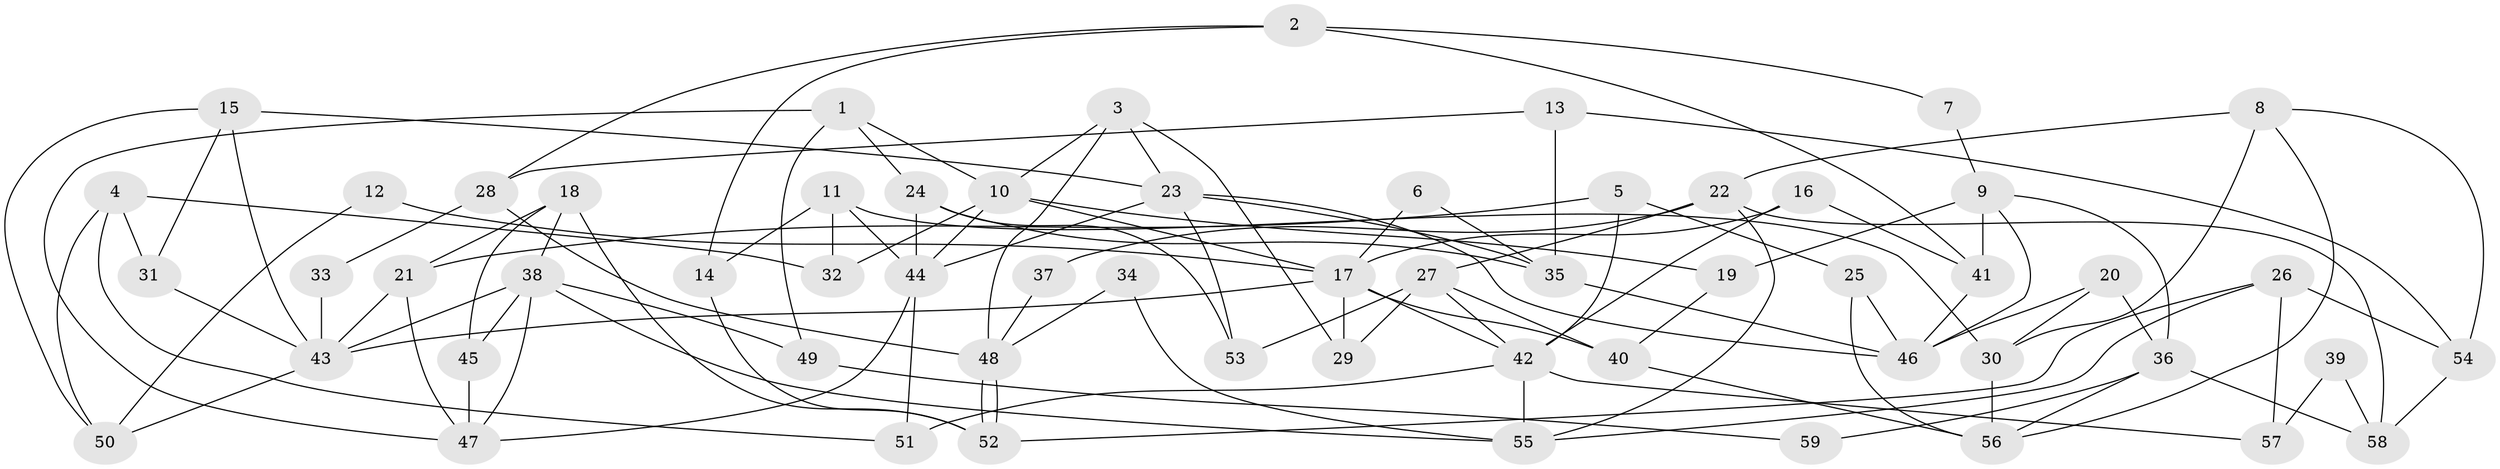 // Generated by graph-tools (version 1.1) at 2025/01/03/09/25 03:01:58]
// undirected, 59 vertices, 118 edges
graph export_dot {
graph [start="1"]
  node [color=gray90,style=filled];
  1;
  2;
  3;
  4;
  5;
  6;
  7;
  8;
  9;
  10;
  11;
  12;
  13;
  14;
  15;
  16;
  17;
  18;
  19;
  20;
  21;
  22;
  23;
  24;
  25;
  26;
  27;
  28;
  29;
  30;
  31;
  32;
  33;
  34;
  35;
  36;
  37;
  38;
  39;
  40;
  41;
  42;
  43;
  44;
  45;
  46;
  47;
  48;
  49;
  50;
  51;
  52;
  53;
  54;
  55;
  56;
  57;
  58;
  59;
  1 -- 10;
  1 -- 47;
  1 -- 24;
  1 -- 49;
  2 -- 41;
  2 -- 14;
  2 -- 7;
  2 -- 28;
  3 -- 48;
  3 -- 23;
  3 -- 10;
  3 -- 29;
  4 -- 31;
  4 -- 51;
  4 -- 32;
  4 -- 50;
  5 -- 42;
  5 -- 25;
  5 -- 21;
  6 -- 17;
  6 -- 35;
  7 -- 9;
  8 -- 56;
  8 -- 30;
  8 -- 22;
  8 -- 54;
  9 -- 46;
  9 -- 41;
  9 -- 19;
  9 -- 36;
  10 -- 17;
  10 -- 19;
  10 -- 32;
  10 -- 44;
  11 -- 32;
  11 -- 30;
  11 -- 14;
  11 -- 44;
  12 -- 17;
  12 -- 50;
  13 -- 35;
  13 -- 54;
  13 -- 28;
  14 -- 52;
  15 -- 43;
  15 -- 23;
  15 -- 31;
  15 -- 50;
  16 -- 17;
  16 -- 42;
  16 -- 41;
  17 -- 42;
  17 -- 43;
  17 -- 29;
  17 -- 40;
  18 -- 38;
  18 -- 21;
  18 -- 45;
  18 -- 52;
  19 -- 40;
  20 -- 46;
  20 -- 36;
  20 -- 30;
  21 -- 43;
  21 -- 47;
  22 -- 27;
  22 -- 37;
  22 -- 55;
  22 -- 58;
  23 -- 44;
  23 -- 53;
  23 -- 35;
  23 -- 46;
  24 -- 44;
  24 -- 35;
  24 -- 53;
  25 -- 56;
  25 -- 46;
  26 -- 52;
  26 -- 55;
  26 -- 54;
  26 -- 57;
  27 -- 29;
  27 -- 40;
  27 -- 42;
  27 -- 53;
  28 -- 33;
  28 -- 48;
  30 -- 56;
  31 -- 43;
  33 -- 43;
  34 -- 48;
  34 -- 55;
  35 -- 46;
  36 -- 58;
  36 -- 56;
  36 -- 59;
  37 -- 48;
  38 -- 47;
  38 -- 45;
  38 -- 43;
  38 -- 49;
  38 -- 55;
  39 -- 58;
  39 -- 57;
  40 -- 56;
  41 -- 46;
  42 -- 55;
  42 -- 51;
  42 -- 57;
  43 -- 50;
  44 -- 47;
  44 -- 51;
  45 -- 47;
  48 -- 52;
  48 -- 52;
  49 -- 59;
  54 -- 58;
}
